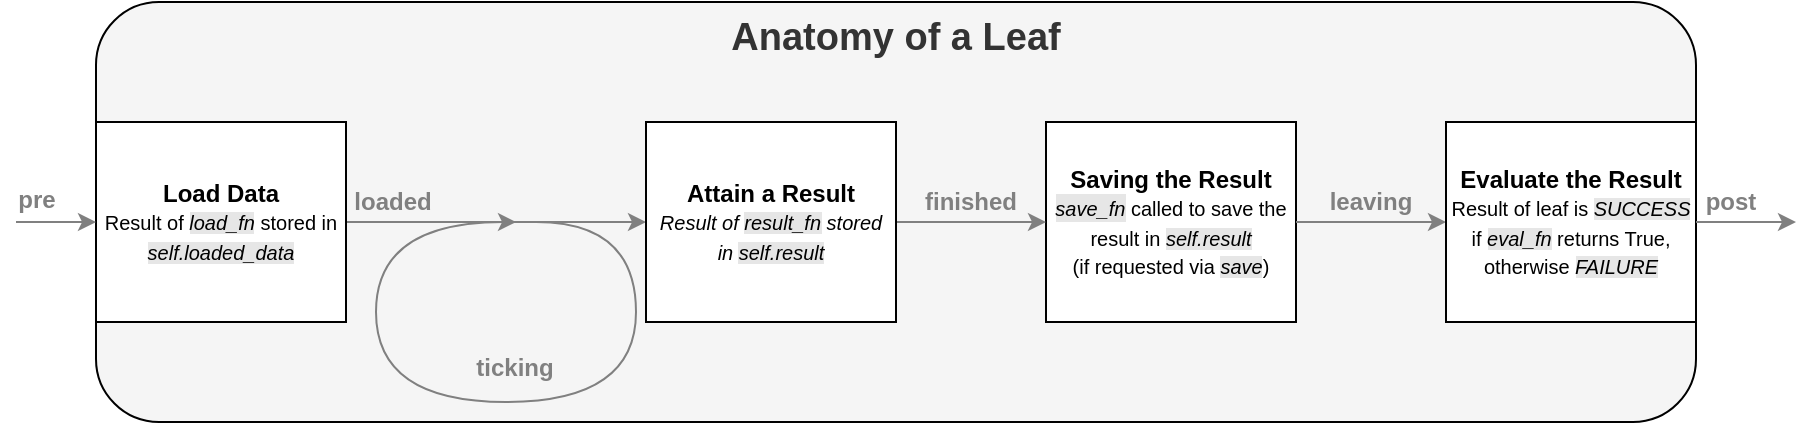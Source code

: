 <mxfile version="12.1.0" type="device" pages="1"><diagram id="_CjvggK8sBTDoxNIj6fo" name="Page-1"><mxGraphModel dx="805" dy="463" grid="1" gridSize="10" guides="1" tooltips="1" connect="1" arrows="1" fold="1" page="1" pageScale="1" pageWidth="1920" pageHeight="1200" math="0" shadow="0"><root><mxCell id="0"/><mxCell id="1" parent="0"/><mxCell id="FlsngzPYI7mdjnH7zqsq-1" value="Anatomy of a Leaf" style="rounded=1;whiteSpace=wrap;html=1;horizontal=1;verticalAlign=top;fontSize=19;fontStyle=1;fillColor=#f5f5f5;strokeColor=#000000;fontColor=#333333;" parent="1" vertex="1"><mxGeometry x="50" y="80" width="800" height="210" as="geometry"/></mxCell><mxCell id="FlsngzPYI7mdjnH7zqsq-9" style="edgeStyle=orthogonalEdgeStyle;rounded=0;orthogonalLoop=1;jettySize=auto;html=1;exitX=1;exitY=0.5;exitDx=0;exitDy=0;entryX=0;entryY=0.5;entryDx=0;entryDy=0;fontSize=19;strokeColor=#808080;" parent="1" source="FlsngzPYI7mdjnH7zqsq-2" target="FlsngzPYI7mdjnH7zqsq-6" edge="1"><mxGeometry relative="1" as="geometry"/></mxCell><mxCell id="FlsngzPYI7mdjnH7zqsq-2" value="&lt;b&gt;Load Data&lt;/b&gt;&lt;br&gt;&lt;font style=&quot;font-size: 10px&quot;&gt;Result of&amp;nbsp;&lt;i&gt;&lt;span style=&quot;background-color: rgb(230 , 230 , 230)&quot;&gt;load_fn&lt;/span&gt; &lt;/i&gt;stored in &lt;i style=&quot;background-color: rgb(230 , 230 , 230)&quot;&gt;self.loaded_data&lt;/i&gt;&lt;/font&gt;" style="rounded=0;whiteSpace=wrap;html=1;" parent="1" vertex="1"><mxGeometry x="50" y="140" width="125" height="100" as="geometry"/></mxCell><mxCell id="FlsngzPYI7mdjnH7zqsq-5" value="&lt;b&gt;Saving the Result&lt;/b&gt;&lt;br&gt;&lt;font&gt;&lt;i style=&quot;background-color: rgb(230 , 230 , 230)&quot;&gt;&lt;font style=&quot;font-size: 10px&quot;&gt;s&lt;/font&gt;&lt;span style=&quot;font-size: 10px&quot;&gt;ave_fn&lt;/span&gt;&lt;/i&gt;&lt;span style=&quot;font-size: 10px&quot;&gt; called to save the result in &lt;/span&gt;&lt;span style=&quot;font-size: 10px ; background-color: rgb(230 , 230 , 230)&quot;&gt;&lt;i&gt;self.result&lt;/i&gt;&lt;/span&gt; &lt;br&gt;&lt;span style=&quot;font-size: 10px&quot;&gt;(if requested via &lt;/span&gt;&lt;i style=&quot;font-size: 10px ; background-color: rgb(230 , 230 , 230)&quot;&gt;save&lt;/i&gt;&lt;span style=&quot;font-size: 10px&quot;&gt;)&lt;/span&gt;&lt;/font&gt;" style="rounded=0;whiteSpace=wrap;html=1;" parent="1" vertex="1"><mxGeometry x="525" y="140" width="125" height="100" as="geometry"/></mxCell><mxCell id="FlsngzPYI7mdjnH7zqsq-10" style="edgeStyle=orthogonalEdgeStyle;rounded=0;orthogonalLoop=1;jettySize=auto;html=1;exitX=1;exitY=0.5;exitDx=0;exitDy=0;fontSize=19;strokeColor=#808080;" parent="1" source="FlsngzPYI7mdjnH7zqsq-6" target="FlsngzPYI7mdjnH7zqsq-5" edge="1"><mxGeometry relative="1" as="geometry"/></mxCell><mxCell id="FlsngzPYI7mdjnH7zqsq-6" value="&lt;b&gt;Attain a Result&lt;/b&gt;&lt;br&gt;&lt;font style=&quot;font-size: 10px&quot;&gt;&lt;i&gt;Result of &lt;span style=&quot;background-color: rgb(230 , 230 , 230)&quot;&gt;result_fn&lt;/span&gt;&amp;nbsp;stored in&amp;nbsp;&lt;span style=&quot;background-color: rgb(230 , 230 , 230)&quot;&gt;self.result&lt;/span&gt;&lt;/i&gt;&lt;/font&gt;" style="rounded=0;whiteSpace=wrap;html=1;" parent="1" vertex="1"><mxGeometry x="325" y="140" width="125" height="100" as="geometry"/></mxCell><mxCell id="FlsngzPYI7mdjnH7zqsq-11" style="edgeStyle=orthogonalEdgeStyle;rounded=0;orthogonalLoop=1;jettySize=auto;html=1;fontSize=19;strokeColor=#808080;exitX=1;exitY=0.5;exitDx=0;exitDy=0;entryX=0;entryY=0.5;entryDx=0;entryDy=0;" parent="1" source="FlsngzPYI7mdjnH7zqsq-5" target="FlsngzPYI7mdjnH7zqsq-7" edge="1"><mxGeometry relative="1" as="geometry"><Array as="points"><mxPoint x="720" y="190"/><mxPoint x="720" y="190"/></Array></mxGeometry></mxCell><mxCell id="FlsngzPYI7mdjnH7zqsq-7" value="&lt;b&gt;Evaluate the Result&lt;/b&gt;&lt;br&gt;&lt;font style=&quot;font-size: 10px&quot;&gt;Result of leaf is &lt;i style=&quot;background-color: rgb(230 , 230 , 230)&quot;&gt;SUCCESS&lt;/i&gt; if &lt;i style=&quot;background-color: rgb(230 , 230 , 230)&quot;&gt;eval_fn&lt;/i&gt; returns True, otherwise &lt;i style=&quot;background-color: rgb(230 , 230 , 230)&quot;&gt;FAILURE&lt;/i&gt;&lt;/font&gt;" style="rounded=0;whiteSpace=wrap;html=1;" parent="1" vertex="1"><mxGeometry x="725" y="140" width="125" height="100" as="geometry"/></mxCell><mxCell id="FlsngzPYI7mdjnH7zqsq-13" value="" style="endArrow=classic;html=1;fontSize=19;entryX=0;entryY=0.5;entryDx=0;entryDy=0;strokeColor=#808080;" parent="1" target="FlsngzPYI7mdjnH7zqsq-2" edge="1"><mxGeometry width="50" height="50" relative="1" as="geometry"><mxPoint x="10" y="190" as="sourcePoint"/><mxPoint x="100" y="310" as="targetPoint"/></mxGeometry></mxCell><mxCell id="FlsngzPYI7mdjnH7zqsq-18" value="pre" style="text;html=1;resizable=0;points=[];align=center;verticalAlign=middle;labelBackgroundColor=none;fontSize=12;fontColor=#808080;fontStyle=1" parent="FlsngzPYI7mdjnH7zqsq-13" vertex="1" connectable="0"><mxGeometry x="-0.579" y="1" relative="1" as="geometry"><mxPoint x="1.5" y="-10" as="offset"/></mxGeometry></mxCell><mxCell id="FlsngzPYI7mdjnH7zqsq-14" value="" style="endArrow=classic;html=1;fontSize=19;strokeColor=#808080;" parent="1" edge="1"><mxGeometry width="50" height="50" relative="1" as="geometry"><mxPoint x="850" y="190" as="sourcePoint"/><mxPoint x="900" y="190" as="targetPoint"/></mxGeometry></mxCell><mxCell id="FlsngzPYI7mdjnH7zqsq-15" value="" style="curved=1;endArrow=classic;html=1;fontSize=19;strokeColor=#808080;" parent="1" edge="1"><mxGeometry width="50" height="50" relative="1" as="geometry"><mxPoint x="270" y="190" as="sourcePoint"/><mxPoint x="260" y="190" as="targetPoint"/><Array as="points"><mxPoint x="320" y="190"/><mxPoint x="320" y="280"/><mxPoint x="190" y="280"/><mxPoint x="190" y="190"/></Array></mxGeometry></mxCell><mxCell id="FlsngzPYI7mdjnH7zqsq-20" value="post" style="text;html=1;resizable=0;points=[];align=center;verticalAlign=middle;labelBackgroundColor=none;fontSize=12;fontColor=#808080;fontStyle=1" parent="1" vertex="1" connectable="0"><mxGeometry x="865" y="199" as="geometry"><mxPoint x="1.5" y="-19" as="offset"/></mxGeometry></mxCell><mxCell id="FlsngzPYI7mdjnH7zqsq-21" value="loaded" style="text;html=1;resizable=0;points=[];align=center;verticalAlign=middle;labelBackgroundColor=none;fontSize=12;direction=west;fontColor=#808080;fontStyle=1" parent="1" vertex="1" connectable="0"><mxGeometry x="196.071" y="199" as="geometry"><mxPoint x="1.5" y="-19" as="offset"/></mxGeometry></mxCell><mxCell id="FlsngzPYI7mdjnH7zqsq-22" value="ticking" style="text;html=1;resizable=0;points=[];align=center;verticalAlign=middle;labelBackgroundColor=none;fontSize=12;direction=west;fontColor=#808080;fontStyle=1" parent="1" vertex="1" connectable="0"><mxGeometry x="257.071" y="282" as="geometry"><mxPoint x="1.5" y="-19" as="offset"/></mxGeometry></mxCell><mxCell id="FlsngzPYI7mdjnH7zqsq-24" value="leaving" style="text;html=1;resizable=0;points=[];align=center;verticalAlign=middle;labelBackgroundColor=none;fontSize=12;direction=west;fontColor=#808080;fontStyle=1" parent="1" vertex="1" connectable="0"><mxGeometry x="685" y="199" as="geometry"><mxPoint x="1.5" y="-19" as="offset"/></mxGeometry></mxCell><mxCell id="FlsngzPYI7mdjnH7zqsq-25" value="finished" style="text;html=1;resizable=0;points=[];align=center;verticalAlign=middle;labelBackgroundColor=none;fontSize=12;direction=west;fontColor=#808080;fontStyle=1" parent="1" vertex="1" connectable="0"><mxGeometry x="485" y="199" as="geometry"><mxPoint x="1.5" y="-19" as="offset"/></mxGeometry></mxCell></root></mxGraphModel></diagram></mxfile>
